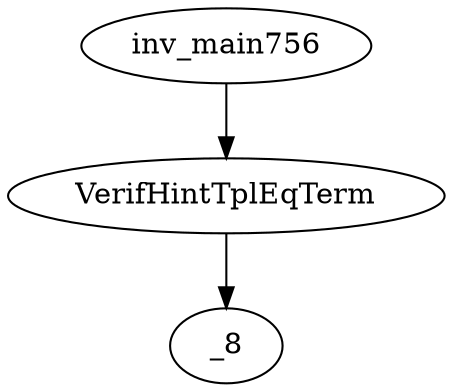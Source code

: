 digraph dag {
0 [label="inv_main756"];
1 [label="VerifHintTplEqTerm"];
2 [label="_8"];
0->1
1 -> 2
}

